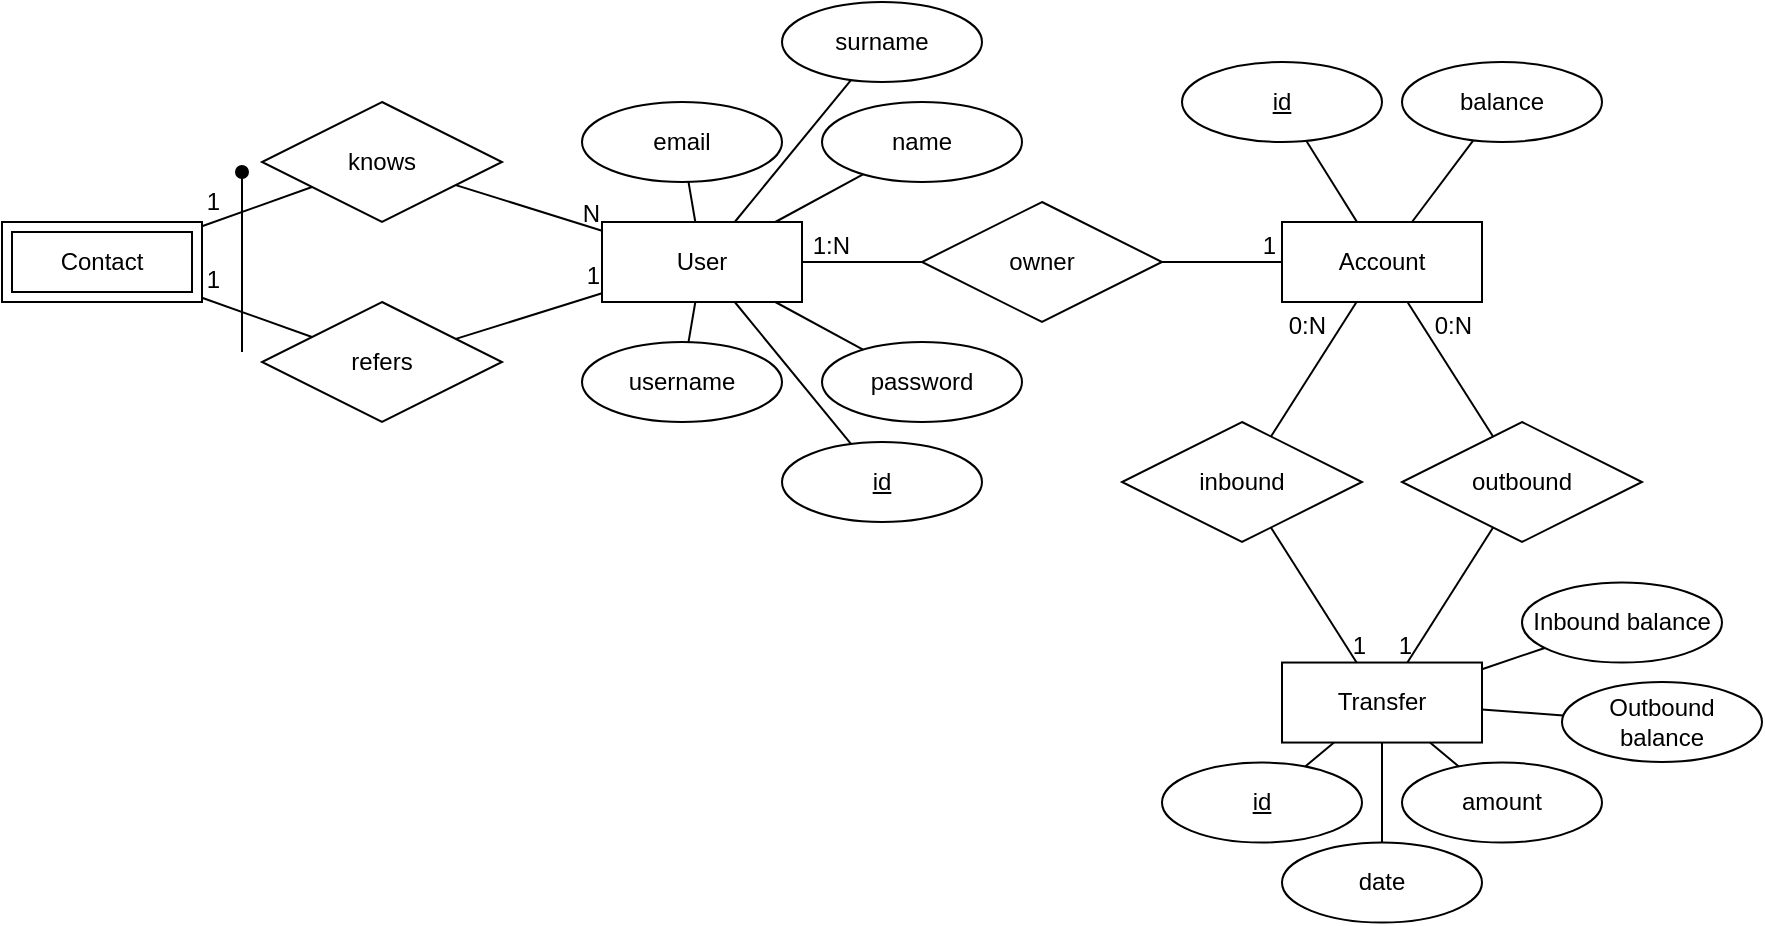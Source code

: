 <mxfile version="18.0.1" type="device" pages="2"><diagram id="ojXsDmPx6pRnnv_A8mdV" name="ER"><mxGraphModel dx="1301" dy="641" grid="1" gridSize="10" guides="1" tooltips="1" connect="1" arrows="1" fold="1" page="1" pageScale="1" pageWidth="1169" pageHeight="827" math="0" shadow="0"><root><mxCell id="0"/><mxCell id="1" parent="0"/><mxCell id="LIGKanBawL3UFF7n5nqW-1" value="User" style="whiteSpace=wrap;html=1;align=center;" parent="1" vertex="1"><mxGeometry x="380" y="150" width="100" height="40" as="geometry"/></mxCell><mxCell id="LIGKanBawL3UFF7n5nqW-2" value="name" style="ellipse;whiteSpace=wrap;html=1;align=center;" parent="1" vertex="1"><mxGeometry x="490" y="90" width="100" height="40" as="geometry"/></mxCell><mxCell id="LIGKanBawL3UFF7n5nqW-3" value="surname" style="ellipse;whiteSpace=wrap;html=1;align=center;" parent="1" vertex="1"><mxGeometry x="470" y="40" width="100" height="40" as="geometry"/></mxCell><mxCell id="LIGKanBawL3UFF7n5nqW-5" value="email" style="ellipse;whiteSpace=wrap;html=1;align=center;" parent="1" vertex="1"><mxGeometry x="370" y="90" width="100" height="40" as="geometry"/></mxCell><mxCell id="LIGKanBawL3UFF7n5nqW-6" value="username" style="ellipse;whiteSpace=wrap;html=1;align=center;fontStyle=0;" parent="1" vertex="1"><mxGeometry x="370" y="210" width="100" height="40" as="geometry"/></mxCell><mxCell id="LIGKanBawL3UFF7n5nqW-7" value="password" style="ellipse;whiteSpace=wrap;html=1;align=center;" parent="1" vertex="1"><mxGeometry x="490" y="210" width="100" height="40" as="geometry"/></mxCell><mxCell id="LIGKanBawL3UFF7n5nqW-8" value="" style="endArrow=none;html=1;rounded=0;" parent="1" source="LIGKanBawL3UFF7n5nqW-2" target="LIGKanBawL3UFF7n5nqW-1" edge="1"><mxGeometry relative="1" as="geometry"><mxPoint x="330" y="350" as="sourcePoint"/><mxPoint x="490" y="350" as="targetPoint"/></mxGeometry></mxCell><mxCell id="LIGKanBawL3UFF7n5nqW-9" value="" style="endArrow=none;html=1;rounded=0;" parent="1" source="LIGKanBawL3UFF7n5nqW-3" target="LIGKanBawL3UFF7n5nqW-1" edge="1"><mxGeometry relative="1" as="geometry"><mxPoint x="333.068" y="97.744" as="sourcePoint"/><mxPoint x="414" y="160" as="targetPoint"/></mxGeometry></mxCell><mxCell id="LIGKanBawL3UFF7n5nqW-10" value="" style="endArrow=none;html=1;rounded=0;" parent="1" source="LIGKanBawL3UFF7n5nqW-6" target="LIGKanBawL3UFF7n5nqW-1" edge="1"><mxGeometry relative="1" as="geometry"><mxPoint x="328.569" y="142.728" as="sourcePoint"/><mxPoint x="390" y="163.333" as="targetPoint"/></mxGeometry></mxCell><mxCell id="LIGKanBawL3UFF7n5nqW-11" value="" style="endArrow=none;html=1;rounded=0;" parent="1" source="LIGKanBawL3UFF7n5nqW-5" target="LIGKanBawL3UFF7n5nqW-1" edge="1"><mxGeometry relative="1" as="geometry"><mxPoint x="360" y="180" as="sourcePoint"/><mxPoint x="390" y="180" as="targetPoint"/></mxGeometry></mxCell><mxCell id="LIGKanBawL3UFF7n5nqW-12" value="" style="endArrow=none;html=1;rounded=0;" parent="1" source="LIGKanBawL3UFF7n5nqW-7" target="LIGKanBawL3UFF7n5nqW-1" edge="1"><mxGeometry relative="1" as="geometry"><mxPoint x="328.569" y="217.272" as="sourcePoint"/><mxPoint x="390" y="196.667" as="targetPoint"/></mxGeometry></mxCell><mxCell id="LIGKanBawL3UFF7n5nqW-13" value="Account" style="whiteSpace=wrap;html=1;align=center;" parent="1" vertex="1"><mxGeometry x="720" y="150" width="100" height="40" as="geometry"/></mxCell><mxCell id="LIGKanBawL3UFF7n5nqW-16" value="owner" style="shape=rhombus;perimeter=rhombusPerimeter;whiteSpace=wrap;html=1;align=center;" parent="1" vertex="1"><mxGeometry x="540" y="140" width="120" height="60" as="geometry"/></mxCell><mxCell id="LIGKanBawL3UFF7n5nqW-21" value="" style="endArrow=none;html=1;rounded=0;" parent="1" source="LIGKanBawL3UFF7n5nqW-16" target="LIGKanBawL3UFF7n5nqW-1" edge="1"><mxGeometry relative="1" as="geometry"><mxPoint x="420" y="130" as="sourcePoint"/><mxPoint x="580" y="130" as="targetPoint"/></mxGeometry></mxCell><mxCell id="LIGKanBawL3UFF7n5nqW-22" value="1:N" style="resizable=0;html=1;align=right;verticalAlign=bottom;" parent="LIGKanBawL3UFF7n5nqW-21" connectable="0" vertex="1"><mxGeometry x="1" relative="1" as="geometry"><mxPoint x="24" as="offset"/></mxGeometry></mxCell><mxCell id="LIGKanBawL3UFF7n5nqW-23" value="" style="endArrow=none;html=1;rounded=0;exitX=1;exitY=0.5;exitDx=0;exitDy=0;" parent="1" source="LIGKanBawL3UFF7n5nqW-16" target="LIGKanBawL3UFF7n5nqW-13" edge="1"><mxGeometry relative="1" as="geometry"><mxPoint x="500" y="140" as="sourcePoint"/><mxPoint x="660" y="140" as="targetPoint"/></mxGeometry></mxCell><mxCell id="LIGKanBawL3UFF7n5nqW-24" value="1" style="resizable=0;html=1;align=right;verticalAlign=bottom;" parent="LIGKanBawL3UFF7n5nqW-23" connectable="0" vertex="1"><mxGeometry x="1" relative="1" as="geometry"><mxPoint x="-3" as="offset"/></mxGeometry></mxCell><mxCell id="LIGKanBawL3UFF7n5nqW-25" value="Transfer" style="whiteSpace=wrap;html=1;align=center;" parent="1" vertex="1"><mxGeometry x="720" y="370.27" width="100" height="40" as="geometry"/></mxCell><mxCell id="LIGKanBawL3UFF7n5nqW-26" value="id" style="ellipse;whiteSpace=wrap;html=1;align=center;fontStyle=4;" parent="1" vertex="1"><mxGeometry x="670" y="70" width="100" height="40" as="geometry"/></mxCell><mxCell id="LIGKanBawL3UFF7n5nqW-27" value="balance" style="ellipse;whiteSpace=wrap;html=1;align=center;" parent="1" vertex="1"><mxGeometry x="780" y="70" width="100" height="40" as="geometry"/></mxCell><mxCell id="LIGKanBawL3UFF7n5nqW-37" value="inbound" style="shape=rhombus;perimeter=rhombusPerimeter;whiteSpace=wrap;html=1;align=center;" parent="1" vertex="1"><mxGeometry x="640" y="250" width="120" height="60" as="geometry"/></mxCell><mxCell id="LIGKanBawL3UFF7n5nqW-38" value="outbound" style="shape=rhombus;perimeter=rhombusPerimeter;whiteSpace=wrap;html=1;align=center;" parent="1" vertex="1"><mxGeometry x="780" y="250" width="120" height="60" as="geometry"/></mxCell><mxCell id="LIGKanBawL3UFF7n5nqW-39" value="" style="endArrow=none;html=1;rounded=0;" parent="1" source="LIGKanBawL3UFF7n5nqW-37" target="LIGKanBawL3UFF7n5nqW-13" edge="1"><mxGeometry relative="1" as="geometry"><mxPoint x="810" y="219.5" as="sourcePoint"/><mxPoint x="970" y="219.5" as="targetPoint"/></mxGeometry></mxCell><mxCell id="LIGKanBawL3UFF7n5nqW-40" value="0:N" style="resizable=0;html=1;align=right;verticalAlign=bottom;" parent="LIGKanBawL3UFF7n5nqW-39" connectable="0" vertex="1"><mxGeometry x="1" relative="1" as="geometry"><mxPoint x="-15" y="20" as="offset"/></mxGeometry></mxCell><mxCell id="LIGKanBawL3UFF7n5nqW-41" value="" style="endArrow=none;html=1;rounded=0;" parent="1" source="LIGKanBawL3UFF7n5nqW-37" target="LIGKanBawL3UFF7n5nqW-25" edge="1"><mxGeometry relative="1" as="geometry"><mxPoint x="660" y="270" as="sourcePoint"/><mxPoint x="820" y="270" as="targetPoint"/></mxGeometry></mxCell><mxCell id="LIGKanBawL3UFF7n5nqW-42" value="1" style="resizable=0;html=1;align=right;verticalAlign=bottom;" parent="LIGKanBawL3UFF7n5nqW-41" connectable="0" vertex="1"><mxGeometry x="1" relative="1" as="geometry"><mxPoint x="5" as="offset"/></mxGeometry></mxCell><mxCell id="LIGKanBawL3UFF7n5nqW-43" value="" style="endArrow=none;html=1;rounded=0;" parent="1" source="LIGKanBawL3UFF7n5nqW-38" target="LIGKanBawL3UFF7n5nqW-25" edge="1"><mxGeometry relative="1" as="geometry"><mxPoint x="706.718" y="325.141" as="sourcePoint"/><mxPoint x="764.549" y="400" as="targetPoint"/></mxGeometry></mxCell><mxCell id="LIGKanBawL3UFF7n5nqW-44" value="1" style="resizable=0;html=1;align=right;verticalAlign=bottom;" parent="LIGKanBawL3UFF7n5nqW-43" connectable="0" vertex="1"><mxGeometry x="1" relative="1" as="geometry"><mxPoint x="3" as="offset"/></mxGeometry></mxCell><mxCell id="LIGKanBawL3UFF7n5nqW-45" value="" style="endArrow=none;html=1;rounded=0;" parent="1" source="LIGKanBawL3UFF7n5nqW-38" target="LIGKanBawL3UFF7n5nqW-13" edge="1"><mxGeometry relative="1" as="geometry"><mxPoint x="706.024" y="281.512" as="sourcePoint"/><mxPoint x="765.425" y="200" as="targetPoint"/></mxGeometry></mxCell><mxCell id="LIGKanBawL3UFF7n5nqW-46" value="0:N" style="resizable=0;html=1;align=right;verticalAlign=bottom;" parent="LIGKanBawL3UFF7n5nqW-45" connectable="0" vertex="1"><mxGeometry x="1" relative="1" as="geometry"><mxPoint x="33" y="20" as="offset"/></mxGeometry></mxCell><mxCell id="LIGKanBawL3UFF7n5nqW-47" value="" style="endArrow=none;html=1;rounded=0;" parent="1" source="LIGKanBawL3UFF7n5nqW-26" target="LIGKanBawL3UFF7n5nqW-13" edge="1"><mxGeometry relative="1" as="geometry"><mxPoint x="670" y="250" as="sourcePoint"/><mxPoint x="830" y="250" as="targetPoint"/></mxGeometry></mxCell><mxCell id="LIGKanBawL3UFF7n5nqW-48" value="" style="endArrow=none;html=1;rounded=0;" parent="1" source="LIGKanBawL3UFF7n5nqW-27" target="LIGKanBawL3UFF7n5nqW-13" edge="1"><mxGeometry relative="1" as="geometry"><mxPoint x="742.127" y="119.403" as="sourcePoint"/><mxPoint x="767.5" y="160" as="targetPoint"/></mxGeometry></mxCell><mxCell id="LIGKanBawL3UFF7n5nqW-49" value="id" style="ellipse;whiteSpace=wrap;html=1;align=center;fontStyle=4;" parent="1" vertex="1"><mxGeometry x="660" y="420.27" width="100" height="40" as="geometry"/></mxCell><mxCell id="LIGKanBawL3UFF7n5nqW-51" value="date" style="ellipse;whiteSpace=wrap;html=1;align=center;" parent="1" vertex="1"><mxGeometry x="720" y="460.27" width="100" height="40" as="geometry"/></mxCell><mxCell id="LIGKanBawL3UFF7n5nqW-52" value="amount" style="ellipse;whiteSpace=wrap;html=1;align=center;" parent="1" vertex="1"><mxGeometry x="780" y="420.27" width="100" height="40" as="geometry"/></mxCell><mxCell id="LIGKanBawL3UFF7n5nqW-53" value="" style="endArrow=none;html=1;rounded=0;" parent="1" source="LIGKanBawL3UFF7n5nqW-25" target="LIGKanBawL3UFF7n5nqW-49" edge="1"><mxGeometry relative="1" as="geometry"><mxPoint x="609.998" y="360.274" as="sourcePoint"/><mxPoint x="635.48" y="400.86" as="targetPoint"/></mxGeometry></mxCell><mxCell id="LIGKanBawL3UFF7n5nqW-54" value="" style="endArrow=none;html=1;rounded=0;" parent="1" source="LIGKanBawL3UFF7n5nqW-25" target="LIGKanBawL3UFF7n5nqW-51" edge="1"><mxGeometry relative="1" as="geometry"><mxPoint x="756.625" y="420.27" as="sourcePoint"/><mxPoint x="731.073" y="442.133" as="targetPoint"/></mxGeometry></mxCell><mxCell id="LIGKanBawL3UFF7n5nqW-55" value="" style="endArrow=none;html=1;rounded=0;" parent="1" source="LIGKanBawL3UFF7n5nqW-25" target="LIGKanBawL3UFF7n5nqW-52" edge="1"><mxGeometry relative="1" as="geometry"><mxPoint x="781.021" y="420.27" as="sourcePoint"/><mxPoint x="784.086" y="480.273" as="targetPoint"/></mxGeometry></mxCell><mxCell id="LIGKanBawL3UFF7n5nqW-56" value="id" style="ellipse;whiteSpace=wrap;html=1;align=center;fontStyle=4;" parent="1" vertex="1"><mxGeometry x="470" y="260" width="100" height="40" as="geometry"/></mxCell><mxCell id="LIGKanBawL3UFF7n5nqW-57" value="" style="endArrow=none;html=1;rounded=0;" parent="1" source="LIGKanBawL3UFF7n5nqW-56" target="LIGKanBawL3UFF7n5nqW-1" edge="1"><mxGeometry relative="1" as="geometry"><mxPoint x="330" y="180" as="sourcePoint"/><mxPoint x="390" y="180" as="targetPoint"/></mxGeometry></mxCell><mxCell id="dxwiUvlEX9JX2-FpXca3-1" value="Contact" style="shape=ext;margin=3;double=1;whiteSpace=wrap;html=1;align=center;" parent="1" vertex="1"><mxGeometry x="80" y="150" width="100" height="40" as="geometry"/></mxCell><mxCell id="dxwiUvlEX9JX2-FpXca3-2" value="knows" style="shape=rhombus;perimeter=rhombusPerimeter;whiteSpace=wrap;html=1;align=center;" parent="1" vertex="1"><mxGeometry x="210" y="90" width="120" height="60" as="geometry"/></mxCell><mxCell id="dxwiUvlEX9JX2-FpXca3-3" value="refers" style="shape=rhombus;perimeter=rhombusPerimeter;whiteSpace=wrap;html=1;align=center;" parent="1" vertex="1"><mxGeometry x="210" y="190" width="120" height="60" as="geometry"/></mxCell><mxCell id="dxwiUvlEX9JX2-FpXca3-4" value="" style="endArrow=none;html=1;rounded=0;" parent="1" source="dxwiUvlEX9JX2-FpXca3-2" target="LIGKanBawL3UFF7n5nqW-1" edge="1"><mxGeometry relative="1" as="geometry"><mxPoint y="230" as="sourcePoint"/><mxPoint x="160" y="230" as="targetPoint"/></mxGeometry></mxCell><mxCell id="dxwiUvlEX9JX2-FpXca3-5" value="N" style="resizable=0;html=1;align=right;verticalAlign=bottom;" parent="dxwiUvlEX9JX2-FpXca3-4" connectable="0" vertex="1"><mxGeometry x="1" relative="1" as="geometry"/></mxCell><mxCell id="dxwiUvlEX9JX2-FpXca3-6" value="" style="endArrow=none;html=1;rounded=0;" parent="1" source="dxwiUvlEX9JX2-FpXca3-2" target="dxwiUvlEX9JX2-FpXca3-1" edge="1"><mxGeometry relative="1" as="geometry"><mxPoint x="10" y="230" as="sourcePoint"/><mxPoint x="170" y="230" as="targetPoint"/></mxGeometry></mxCell><mxCell id="dxwiUvlEX9JX2-FpXca3-7" value="1" style="resizable=0;html=1;align=right;verticalAlign=bottom;" parent="dxwiUvlEX9JX2-FpXca3-6" connectable="0" vertex="1"><mxGeometry x="1" relative="1" as="geometry"><mxPoint x="10" y="-4" as="offset"/></mxGeometry></mxCell><mxCell id="dxwiUvlEX9JX2-FpXca3-8" value="" style="endArrow=none;html=1;rounded=0;" parent="1" source="dxwiUvlEX9JX2-FpXca3-3" target="dxwiUvlEX9JX2-FpXca3-1" edge="1"><mxGeometry relative="1" as="geometry"><mxPoint x="150" y="170" as="sourcePoint"/><mxPoint x="310" y="170" as="targetPoint"/></mxGeometry></mxCell><mxCell id="dxwiUvlEX9JX2-FpXca3-9" value="1" style="resizable=0;html=1;align=right;verticalAlign=bottom;" parent="dxwiUvlEX9JX2-FpXca3-8" connectable="0" vertex="1"><mxGeometry x="1" relative="1" as="geometry"><mxPoint x="10" as="offset"/></mxGeometry></mxCell><mxCell id="dxwiUvlEX9JX2-FpXca3-10" value="" style="endArrow=none;html=1;rounded=0;" parent="1" source="dxwiUvlEX9JX2-FpXca3-3" target="LIGKanBawL3UFF7n5nqW-1" edge="1"><mxGeometry relative="1" as="geometry"><mxPoint x="243.077" y="218.462" as="sourcePoint"/><mxPoint x="170" y="195.625" as="targetPoint"/></mxGeometry></mxCell><mxCell id="dxwiUvlEX9JX2-FpXca3-11" value="1" style="resizable=0;html=1;align=right;verticalAlign=bottom;" parent="dxwiUvlEX9JX2-FpXca3-10" connectable="0" vertex="1"><mxGeometry x="1" relative="1" as="geometry"/></mxCell><mxCell id="dxwiUvlEX9JX2-FpXca3-12" value="" style="endArrow=oval;html=1;rounded=0;endFill=1;" parent="1" edge="1"><mxGeometry width="50" height="50" relative="1" as="geometry"><mxPoint x="200" y="215" as="sourcePoint"/><mxPoint x="200" y="125" as="targetPoint"/></mxGeometry></mxCell><mxCell id="MynyZP7s7IqsBtl397oI-1" value="Outbound balance" style="ellipse;whiteSpace=wrap;html=1;align=center;" parent="1" vertex="1"><mxGeometry x="860" y="380" width="100" height="40" as="geometry"/></mxCell><mxCell id="MynyZP7s7IqsBtl397oI-2" value="Inbound balance" style="ellipse;whiteSpace=wrap;html=1;align=center;" parent="1" vertex="1"><mxGeometry x="840" y="330.27" width="100" height="40" as="geometry"/></mxCell><mxCell id="MynyZP7s7IqsBtl397oI-4" value="" style="endArrow=none;html=1;rounded=0;" parent="1" source="MynyZP7s7IqsBtl397oI-1" target="LIGKanBawL3UFF7n5nqW-25" edge="1"><mxGeometry relative="1" as="geometry"><mxPoint x="770" y="260" as="sourcePoint"/><mxPoint x="930" y="260" as="targetPoint"/></mxGeometry></mxCell><mxCell id="MynyZP7s7IqsBtl397oI-5" value="" style="endArrow=none;html=1;rounded=0;" parent="1" source="MynyZP7s7IqsBtl397oI-2" target="LIGKanBawL3UFF7n5nqW-25" edge="1"><mxGeometry relative="1" as="geometry"><mxPoint x="662.319" y="341.508" as="sourcePoint"/><mxPoint x="691.026" y="310.513" as="targetPoint"/></mxGeometry></mxCell></root></mxGraphModel></diagram><diagram id="ZNEXicmeBoQOML1nzt-a" name="Logic"><mxGraphModel dx="1715" dy="845" grid="1" gridSize="10" guides="1" tooltips="1" connect="1" arrows="1" fold="1" page="1" pageScale="1" pageWidth="1169" pageHeight="827" math="0" shadow="0"><root><mxCell id="0"/><mxCell id="1" parent="0"/><mxCell id="I1vYDkl_u0rEuoAoFzGS-1" value="Users" style="shape=table;startSize=30;container=1;collapsible=1;childLayout=tableLayout;fixedRows=1;rowLines=0;fontStyle=1;align=center;resizeLast=1;" parent="1" vertex="1"><mxGeometry x="320" y="150" width="180" height="220" as="geometry"/></mxCell><mxCell id="I1vYDkl_u0rEuoAoFzGS-2" value="" style="shape=tableRow;horizontal=0;startSize=0;swimlaneHead=0;swimlaneBody=0;fillColor=none;collapsible=0;dropTarget=0;points=[[0,0.5],[1,0.5]];portConstraint=eastwest;top=0;left=0;right=0;bottom=1;" parent="I1vYDkl_u0rEuoAoFzGS-1" vertex="1"><mxGeometry y="30" width="180" height="30" as="geometry"/></mxCell><mxCell id="I1vYDkl_u0rEuoAoFzGS-3" value="PK" style="shape=partialRectangle;connectable=0;fillColor=none;top=0;left=0;bottom=0;right=0;fontStyle=1;overflow=hidden;" parent="I1vYDkl_u0rEuoAoFzGS-2" vertex="1"><mxGeometry width="30" height="30" as="geometry"><mxRectangle width="30" height="30" as="alternateBounds"/></mxGeometry></mxCell><mxCell id="I1vYDkl_u0rEuoAoFzGS-4" value="id" style="shape=partialRectangle;connectable=0;fillColor=none;top=0;left=0;bottom=0;right=0;align=left;spacingLeft=6;fontStyle=5;overflow=hidden;" parent="I1vYDkl_u0rEuoAoFzGS-2" vertex="1"><mxGeometry x="30" width="150" height="30" as="geometry"><mxRectangle width="150" height="30" as="alternateBounds"/></mxGeometry></mxCell><mxCell id="I1vYDkl_u0rEuoAoFzGS-5" value="" style="shape=tableRow;horizontal=0;startSize=0;swimlaneHead=0;swimlaneBody=0;fillColor=none;collapsible=0;dropTarget=0;points=[[0,0.5],[1,0.5]];portConstraint=eastwest;top=0;left=0;right=0;bottom=0;" parent="I1vYDkl_u0rEuoAoFzGS-1" vertex="1"><mxGeometry y="60" width="180" height="30" as="geometry"/></mxCell><mxCell id="I1vYDkl_u0rEuoAoFzGS-6" value="UN" style="shape=partialRectangle;connectable=0;fillColor=none;top=0;left=0;bottom=0;right=0;editable=1;overflow=hidden;" parent="I1vYDkl_u0rEuoAoFzGS-5" vertex="1"><mxGeometry width="30" height="30" as="geometry"><mxRectangle width="30" height="30" as="alternateBounds"/></mxGeometry></mxCell><mxCell id="I1vYDkl_u0rEuoAoFzGS-7" value="username" style="shape=partialRectangle;connectable=0;fillColor=none;top=0;left=0;bottom=0;right=0;align=left;spacingLeft=6;overflow=hidden;" parent="I1vYDkl_u0rEuoAoFzGS-5" vertex="1"><mxGeometry x="30" width="150" height="30" as="geometry"><mxRectangle width="150" height="30" as="alternateBounds"/></mxGeometry></mxCell><mxCell id="I1vYDkl_u0rEuoAoFzGS-8" value="" style="shape=tableRow;horizontal=0;startSize=0;swimlaneHead=0;swimlaneBody=0;fillColor=none;collapsible=0;dropTarget=0;points=[[0,0.5],[1,0.5]];portConstraint=eastwest;top=0;left=0;right=0;bottom=0;" parent="I1vYDkl_u0rEuoAoFzGS-1" vertex="1"><mxGeometry y="90" width="180" height="30" as="geometry"/></mxCell><mxCell id="I1vYDkl_u0rEuoAoFzGS-9" value="N" style="shape=partialRectangle;connectable=0;fillColor=none;top=0;left=0;bottom=0;right=0;editable=1;overflow=hidden;" parent="I1vYDkl_u0rEuoAoFzGS-8" vertex="1"><mxGeometry width="30" height="30" as="geometry"><mxRectangle width="30" height="30" as="alternateBounds"/></mxGeometry></mxCell><mxCell id="I1vYDkl_u0rEuoAoFzGS-10" value="password" style="shape=partialRectangle;connectable=0;fillColor=none;top=0;left=0;bottom=0;right=0;align=left;spacingLeft=6;overflow=hidden;" parent="I1vYDkl_u0rEuoAoFzGS-8" vertex="1"><mxGeometry x="30" width="150" height="30" as="geometry"><mxRectangle width="150" height="30" as="alternateBounds"/></mxGeometry></mxCell><mxCell id="I1vYDkl_u0rEuoAoFzGS-11" value="" style="shape=tableRow;horizontal=0;startSize=0;swimlaneHead=0;swimlaneBody=0;fillColor=none;collapsible=0;dropTarget=0;points=[[0,0.5],[1,0.5]];portConstraint=eastwest;top=0;left=0;right=0;bottom=0;" parent="I1vYDkl_u0rEuoAoFzGS-1" vertex="1"><mxGeometry y="120" width="180" height="30" as="geometry"/></mxCell><mxCell id="I1vYDkl_u0rEuoAoFzGS-12" value="N" style="shape=partialRectangle;connectable=0;fillColor=none;top=0;left=0;bottom=0;right=0;editable=1;overflow=hidden;" parent="I1vYDkl_u0rEuoAoFzGS-11" vertex="1"><mxGeometry width="30" height="30" as="geometry"><mxRectangle width="30" height="30" as="alternateBounds"/></mxGeometry></mxCell><mxCell id="I1vYDkl_u0rEuoAoFzGS-13" value="email" style="shape=partialRectangle;connectable=0;fillColor=none;top=0;left=0;bottom=0;right=0;align=left;spacingLeft=6;overflow=hidden;" parent="I1vYDkl_u0rEuoAoFzGS-11" vertex="1"><mxGeometry x="30" width="150" height="30" as="geometry"><mxRectangle width="150" height="30" as="alternateBounds"/></mxGeometry></mxCell><mxCell id="K8dWamXtvZWwgYKoK2ob-1" value="" style="shape=tableRow;horizontal=0;startSize=0;swimlaneHead=0;swimlaneBody=0;fillColor=none;collapsible=0;dropTarget=0;points=[[0,0.5],[1,0.5]];portConstraint=eastwest;top=0;left=0;right=0;bottom=0;" parent="I1vYDkl_u0rEuoAoFzGS-1" vertex="1"><mxGeometry y="150" width="180" height="30" as="geometry"/></mxCell><mxCell id="K8dWamXtvZWwgYKoK2ob-2" value="N" style="shape=partialRectangle;connectable=0;fillColor=none;top=0;left=0;bottom=0;right=0;editable=1;overflow=hidden;" parent="K8dWamXtvZWwgYKoK2ob-1" vertex="1"><mxGeometry width="30" height="30" as="geometry"><mxRectangle width="30" height="30" as="alternateBounds"/></mxGeometry></mxCell><mxCell id="K8dWamXtvZWwgYKoK2ob-3" value="name" style="shape=partialRectangle;connectable=0;fillColor=none;top=0;left=0;bottom=0;right=0;align=left;spacingLeft=6;overflow=hidden;" parent="K8dWamXtvZWwgYKoK2ob-1" vertex="1"><mxGeometry x="30" width="150" height="30" as="geometry"><mxRectangle width="150" height="30" as="alternateBounds"/></mxGeometry></mxCell><mxCell id="K8dWamXtvZWwgYKoK2ob-4" value="" style="shape=tableRow;horizontal=0;startSize=0;swimlaneHead=0;swimlaneBody=0;fillColor=none;collapsible=0;dropTarget=0;points=[[0,0.5],[1,0.5]];portConstraint=eastwest;top=0;left=0;right=0;bottom=0;" parent="I1vYDkl_u0rEuoAoFzGS-1" vertex="1"><mxGeometry y="180" width="180" height="30" as="geometry"/></mxCell><mxCell id="K8dWamXtvZWwgYKoK2ob-5" value="N" style="shape=partialRectangle;connectable=0;fillColor=none;top=0;left=0;bottom=0;right=0;editable=1;overflow=hidden;" parent="K8dWamXtvZWwgYKoK2ob-4" vertex="1"><mxGeometry width="30" height="30" as="geometry"><mxRectangle width="30" height="30" as="alternateBounds"/></mxGeometry></mxCell><mxCell id="K8dWamXtvZWwgYKoK2ob-6" value="surname" style="shape=partialRectangle;connectable=0;fillColor=none;top=0;left=0;bottom=0;right=0;align=left;spacingLeft=6;overflow=hidden;" parent="K8dWamXtvZWwgYKoK2ob-4" vertex="1"><mxGeometry x="30" width="150" height="30" as="geometry"><mxRectangle width="150" height="30" as="alternateBounds"/></mxGeometry></mxCell><mxCell id="cWxrGhY676QERLENBNj2-1" value="Contacts" style="shape=table;startSize=30;container=1;collapsible=1;childLayout=tableLayout;fixedRows=1;rowLines=0;fontStyle=1;align=center;resizeLast=1;" parent="1" vertex="1"><mxGeometry x="60" y="135" width="180" height="100" as="geometry"/></mxCell><mxCell id="K8dWamXtvZWwgYKoK2ob-7" value="" style="shape=tableRow;horizontal=0;startSize=0;swimlaneHead=0;swimlaneBody=0;fillColor=none;collapsible=0;dropTarget=0;points=[[0,0.5],[1,0.5]];portConstraint=eastwest;top=0;left=0;right=0;bottom=1;" parent="cWxrGhY676QERLENBNj2-1" vertex="1"><mxGeometry y="30" width="180" height="30" as="geometry"/></mxCell><mxCell id="K8dWamXtvZWwgYKoK2ob-8" value="FK" style="shape=partialRectangle;connectable=0;fillColor=none;top=0;left=0;bottom=0;right=0;fontStyle=1;overflow=hidden;" parent="K8dWamXtvZWwgYKoK2ob-7" vertex="1"><mxGeometry width="30" height="30" as="geometry"><mxRectangle width="30" height="30" as="alternateBounds"/></mxGeometry></mxCell><mxCell id="K8dWamXtvZWwgYKoK2ob-9" value="ownerId" style="shape=partialRectangle;connectable=0;fillColor=none;top=0;left=0;bottom=0;right=0;align=left;spacingLeft=6;fontStyle=5;overflow=hidden;" parent="K8dWamXtvZWwgYKoK2ob-7" vertex="1"><mxGeometry x="30" width="150" height="30" as="geometry"><mxRectangle width="150" height="30" as="alternateBounds"/></mxGeometry></mxCell><mxCell id="62rmKRASHqDtIX24HO5H-1" value="" style="shape=tableRow;horizontal=0;startSize=0;swimlaneHead=0;swimlaneBody=0;fillColor=none;collapsible=0;dropTarget=0;points=[[0,0.5],[1,0.5]];portConstraint=eastwest;top=0;left=0;right=0;bottom=1;" parent="cWxrGhY676QERLENBNj2-1" vertex="1"><mxGeometry y="60" width="180" height="30" as="geometry"/></mxCell><mxCell id="62rmKRASHqDtIX24HO5H-2" value="FK" style="shape=partialRectangle;connectable=0;fillColor=none;top=0;left=0;bottom=0;right=0;fontStyle=1;overflow=hidden;" parent="62rmKRASHqDtIX24HO5H-1" vertex="1"><mxGeometry width="30" height="30" as="geometry"><mxRectangle width="30" height="30" as="alternateBounds"/></mxGeometry></mxCell><mxCell id="62rmKRASHqDtIX24HO5H-3" value="contactId" style="shape=partialRectangle;connectable=0;fillColor=none;top=0;left=0;bottom=0;right=0;align=left;spacingLeft=6;fontStyle=5;overflow=hidden;" parent="62rmKRASHqDtIX24HO5H-1" vertex="1"><mxGeometry x="30" width="150" height="30" as="geometry"><mxRectangle width="150" height="30" as="alternateBounds"/></mxGeometry></mxCell><mxCell id="A_pB7TxcuoebOkjdUhbA-7" style="edgeStyle=orthogonalEdgeStyle;rounded=0;orthogonalLoop=1;jettySize=auto;html=1;exitX=1;exitY=0.5;exitDx=0;exitDy=0;entryX=0;entryY=0.5;entryDx=0;entryDy=0;" parent="1" source="K8dWamXtvZWwgYKoK2ob-7" target="I1vYDkl_u0rEuoAoFzGS-2" edge="1"><mxGeometry relative="1" as="geometry"/></mxCell><mxCell id="62rmKRASHqDtIX24HO5H-4" style="edgeStyle=orthogonalEdgeStyle;rounded=0;orthogonalLoop=1;jettySize=auto;html=1;exitX=1;exitY=0.5;exitDx=0;exitDy=0;entryX=0;entryY=0.5;entryDx=0;entryDy=0;" parent="1" source="62rmKRASHqDtIX24HO5H-1" target="I1vYDkl_u0rEuoAoFzGS-2" edge="1"><mxGeometry relative="1" as="geometry"/></mxCell><mxCell id="X9jdWUOy08S-C5HwypeL-1" value="Accounts" style="shape=table;startSize=30;container=1;collapsible=1;childLayout=tableLayout;fixedRows=1;rowLines=0;fontStyle=1;align=center;resizeLast=1;" parent="1" vertex="1"><mxGeometry x="620" y="120" width="180" height="130" as="geometry"/></mxCell><mxCell id="dV6xFQZzupeS-x6ZwZgc-1" value="" style="shape=tableRow;horizontal=0;startSize=0;swimlaneHead=0;swimlaneBody=0;fillColor=none;collapsible=0;dropTarget=0;points=[[0,0.5],[1,0.5]];portConstraint=eastwest;top=0;left=0;right=0;bottom=1;" parent="X9jdWUOy08S-C5HwypeL-1" vertex="1"><mxGeometry y="30" width="180" height="30" as="geometry"/></mxCell><mxCell id="dV6xFQZzupeS-x6ZwZgc-2" value="PK" style="shape=partialRectangle;connectable=0;fillColor=none;top=0;left=0;bottom=0;right=0;fontStyle=1;overflow=hidden;" parent="dV6xFQZzupeS-x6ZwZgc-1" vertex="1"><mxGeometry width="30" height="30" as="geometry"><mxRectangle width="30" height="30" as="alternateBounds"/></mxGeometry></mxCell><mxCell id="dV6xFQZzupeS-x6ZwZgc-3" value="id" style="shape=partialRectangle;connectable=0;fillColor=none;top=0;left=0;bottom=0;right=0;align=left;spacingLeft=6;fontStyle=5;overflow=hidden;" parent="dV6xFQZzupeS-x6ZwZgc-1" vertex="1"><mxGeometry x="30" width="150" height="30" as="geometry"><mxRectangle width="150" height="30" as="alternateBounds"/></mxGeometry></mxCell><mxCell id="X9jdWUOy08S-C5HwypeL-5" value="" style="shape=tableRow;horizontal=0;startSize=0;swimlaneHead=0;swimlaneBody=0;fillColor=none;collapsible=0;dropTarget=0;points=[[0,0.5],[1,0.5]];portConstraint=eastwest;top=0;left=0;right=0;bottom=0;" parent="X9jdWUOy08S-C5HwypeL-1" vertex="1"><mxGeometry y="60" width="180" height="30" as="geometry"/></mxCell><mxCell id="X9jdWUOy08S-C5HwypeL-6" value="R" style="shape=partialRectangle;connectable=0;fillColor=none;top=0;left=0;bottom=0;right=0;editable=1;overflow=hidden;" parent="X9jdWUOy08S-C5HwypeL-5" vertex="1"><mxGeometry width="30" height="30" as="geometry"><mxRectangle width="30" height="30" as="alternateBounds"/></mxGeometry></mxCell><mxCell id="X9jdWUOy08S-C5HwypeL-7" value="ownerId" style="shape=partialRectangle;connectable=0;fillColor=none;top=0;left=0;bottom=0;right=0;align=left;spacingLeft=6;overflow=hidden;" parent="X9jdWUOy08S-C5HwypeL-5" vertex="1"><mxGeometry x="30" width="150" height="30" as="geometry"><mxRectangle width="150" height="30" as="alternateBounds"/></mxGeometry></mxCell><mxCell id="dZRaVcQw4QKcbuMuiVVo-1" value="" style="shape=tableRow;horizontal=0;startSize=0;swimlaneHead=0;swimlaneBody=0;fillColor=none;collapsible=0;dropTarget=0;points=[[0,0.5],[1,0.5]];portConstraint=eastwest;top=0;left=0;right=0;bottom=0;" parent="X9jdWUOy08S-C5HwypeL-1" vertex="1"><mxGeometry y="90" width="180" height="30" as="geometry"/></mxCell><mxCell id="dZRaVcQw4QKcbuMuiVVo-2" value="N" style="shape=partialRectangle;connectable=0;fillColor=none;top=0;left=0;bottom=0;right=0;editable=1;overflow=hidden;" parent="dZRaVcQw4QKcbuMuiVVo-1" vertex="1"><mxGeometry width="30" height="30" as="geometry"><mxRectangle width="30" height="30" as="alternateBounds"/></mxGeometry></mxCell><mxCell id="dZRaVcQw4QKcbuMuiVVo-3" value="balance" style="shape=partialRectangle;connectable=0;fillColor=none;top=0;left=0;bottom=0;right=0;align=left;spacingLeft=6;overflow=hidden;" parent="dZRaVcQw4QKcbuMuiVVo-1" vertex="1"><mxGeometry x="30" width="150" height="30" as="geometry"><mxRectangle width="150" height="30" as="alternateBounds"/></mxGeometry></mxCell><mxCell id="X9jdWUOy08S-C5HwypeL-14" style="edgeStyle=orthogonalEdgeStyle;rounded=0;orthogonalLoop=1;jettySize=auto;html=1;endArrow=classic;endFill=1;entryX=1;entryY=0.5;entryDx=0;entryDy=0;exitX=0;exitY=0.5;exitDx=0;exitDy=0;" parent="1" source="X9jdWUOy08S-C5HwypeL-5" target="I1vYDkl_u0rEuoAoFzGS-2" edge="1"><mxGeometry relative="1" as="geometry"><mxPoint x="560" y="165" as="targetPoint"/><mxPoint x="660" y="90" as="sourcePoint"/></mxGeometry></mxCell><mxCell id="VgXxUoE43OYIhBjR8Ugw-14" value="Transfers" style="shape=table;startSize=30;container=1;collapsible=1;childLayout=tableLayout;fixedRows=1;rowLines=0;fontStyle=1;align=center;resizeLast=1;" parent="1" vertex="1"><mxGeometry x="620" y="280" width="180" height="250" as="geometry"/></mxCell><mxCell id="VgXxUoE43OYIhBjR8Ugw-15" value="" style="shape=tableRow;horizontal=0;startSize=0;swimlaneHead=0;swimlaneBody=0;fillColor=none;collapsible=0;dropTarget=0;points=[[0,0.5],[1,0.5]];portConstraint=eastwest;top=0;left=0;right=0;bottom=1;" parent="VgXxUoE43OYIhBjR8Ugw-14" vertex="1"><mxGeometry y="30" width="180" height="30" as="geometry"/></mxCell><mxCell id="VgXxUoE43OYIhBjR8Ugw-16" value="PK" style="shape=partialRectangle;connectable=0;fillColor=none;top=0;left=0;bottom=0;right=0;fontStyle=1;overflow=hidden;" parent="VgXxUoE43OYIhBjR8Ugw-15" vertex="1"><mxGeometry width="30" height="30" as="geometry"><mxRectangle width="30" height="30" as="alternateBounds"/></mxGeometry></mxCell><mxCell id="VgXxUoE43OYIhBjR8Ugw-17" value="id" style="shape=partialRectangle;connectable=0;fillColor=none;top=0;left=0;bottom=0;right=0;align=left;spacingLeft=6;fontStyle=5;overflow=hidden;" parent="VgXxUoE43OYIhBjR8Ugw-15" vertex="1"><mxGeometry x="30" width="150" height="30" as="geometry"><mxRectangle width="150" height="30" as="alternateBounds"/></mxGeometry></mxCell><mxCell id="VgXxUoE43OYIhBjR8Ugw-2" value="" style="shape=tableRow;horizontal=0;startSize=0;swimlaneHead=0;swimlaneBody=0;fillColor=none;collapsible=0;dropTarget=0;points=[[0,0.5],[1,0.5]];portConstraint=eastwest;top=0;left=0;right=0;bottom=1;" parent="VgXxUoE43OYIhBjR8Ugw-14" vertex="1"><mxGeometry y="60" width="180" height="30" as="geometry"/></mxCell><mxCell id="VgXxUoE43OYIhBjR8Ugw-3" value="FK" style="shape=partialRectangle;connectable=0;fillColor=none;top=0;left=0;bottom=0;right=0;fontStyle=1;overflow=hidden;" parent="VgXxUoE43OYIhBjR8Ugw-2" vertex="1"><mxGeometry width="30" height="30" as="geometry"><mxRectangle width="30" height="30" as="alternateBounds"/></mxGeometry></mxCell><mxCell id="VgXxUoE43OYIhBjR8Ugw-4" value="toId" style="shape=partialRectangle;connectable=0;fillColor=none;top=0;left=0;bottom=0;right=0;align=left;spacingLeft=6;fontStyle=5;overflow=hidden;" parent="VgXxUoE43OYIhBjR8Ugw-2" vertex="1"><mxGeometry x="30" width="150" height="30" as="geometry"><mxRectangle width="150" height="30" as="alternateBounds"/></mxGeometry></mxCell><mxCell id="4xaf9jwJtWPOYAHako-U-7" value="" style="shape=tableRow;horizontal=0;startSize=0;swimlaneHead=0;swimlaneBody=0;fillColor=none;collapsible=0;dropTarget=0;points=[[0,0.5],[1,0.5]];portConstraint=eastwest;top=0;left=0;right=0;bottom=1;" parent="VgXxUoE43OYIhBjR8Ugw-14" vertex="1"><mxGeometry y="90" width="180" height="30" as="geometry"/></mxCell><mxCell id="4xaf9jwJtWPOYAHako-U-8" value="FK" style="shape=partialRectangle;connectable=0;fillColor=none;top=0;left=0;bottom=0;right=0;fontStyle=1;overflow=hidden;" parent="4xaf9jwJtWPOYAHako-U-7" vertex="1"><mxGeometry width="30" height="30" as="geometry"><mxRectangle width="30" height="30" as="alternateBounds"/></mxGeometry></mxCell><mxCell id="4xaf9jwJtWPOYAHako-U-9" value="fromId" style="shape=partialRectangle;connectable=0;fillColor=none;top=0;left=0;bottom=0;right=0;align=left;spacingLeft=6;fontStyle=5;overflow=hidden;" parent="4xaf9jwJtWPOYAHako-U-7" vertex="1"><mxGeometry x="30" width="150" height="30" as="geometry"><mxRectangle width="150" height="30" as="alternateBounds"/></mxGeometry></mxCell><mxCell id="VgXxUoE43OYIhBjR8Ugw-18" value="" style="shape=tableRow;horizontal=0;startSize=0;swimlaneHead=0;swimlaneBody=0;fillColor=none;collapsible=0;dropTarget=0;points=[[0,0.5],[1,0.5]];portConstraint=eastwest;top=0;left=0;right=0;bottom=0;" parent="VgXxUoE43OYIhBjR8Ugw-14" vertex="1"><mxGeometry y="120" width="180" height="30" as="geometry"/></mxCell><mxCell id="VgXxUoE43OYIhBjR8Ugw-19" value="N" style="shape=partialRectangle;connectable=0;fillColor=none;top=0;left=0;bottom=0;right=0;editable=1;overflow=hidden;" parent="VgXxUoE43OYIhBjR8Ugw-18" vertex="1"><mxGeometry width="30" height="30" as="geometry"><mxRectangle width="30" height="30" as="alternateBounds"/></mxGeometry></mxCell><mxCell id="VgXxUoE43OYIhBjR8Ugw-20" value="date" style="shape=partialRectangle;connectable=0;fillColor=none;top=0;left=0;bottom=0;right=0;align=left;spacingLeft=6;overflow=hidden;" parent="VgXxUoE43OYIhBjR8Ugw-18" vertex="1"><mxGeometry x="30" width="150" height="30" as="geometry"><mxRectangle width="150" height="30" as="alternateBounds"/></mxGeometry></mxCell><mxCell id="VgXxUoE43OYIhBjR8Ugw-21" value="" style="shape=tableRow;horizontal=0;startSize=0;swimlaneHead=0;swimlaneBody=0;fillColor=none;collapsible=0;dropTarget=0;points=[[0,0.5],[1,0.5]];portConstraint=eastwest;top=0;left=0;right=0;bottom=0;" parent="VgXxUoE43OYIhBjR8Ugw-14" vertex="1"><mxGeometry y="150" width="180" height="30" as="geometry"/></mxCell><mxCell id="VgXxUoE43OYIhBjR8Ugw-22" value="N" style="shape=partialRectangle;connectable=0;fillColor=none;top=0;left=0;bottom=0;right=0;editable=1;overflow=hidden;" parent="VgXxUoE43OYIhBjR8Ugw-21" vertex="1"><mxGeometry width="30" height="30" as="geometry"><mxRectangle width="30" height="30" as="alternateBounds"/></mxGeometry></mxCell><mxCell id="VgXxUoE43OYIhBjR8Ugw-23" value="amount" style="shape=partialRectangle;connectable=0;fillColor=none;top=0;left=0;bottom=0;right=0;align=left;spacingLeft=6;overflow=hidden;" parent="VgXxUoE43OYIhBjR8Ugw-21" vertex="1"><mxGeometry x="30" width="150" height="30" as="geometry"><mxRectangle width="150" height="30" as="alternateBounds"/></mxGeometry></mxCell><mxCell id="UhRQ7GFEFZLzUgx0c_2k-2" value="" style="shape=tableRow;horizontal=0;startSize=0;swimlaneHead=0;swimlaneBody=0;fillColor=none;collapsible=0;dropTarget=0;points=[[0,0.5],[1,0.5]];portConstraint=eastwest;top=0;left=0;right=0;bottom=0;" parent="VgXxUoE43OYIhBjR8Ugw-14" vertex="1"><mxGeometry y="180" width="180" height="30" as="geometry"/></mxCell><mxCell id="UhRQ7GFEFZLzUgx0c_2k-3" value="N" style="shape=partialRectangle;connectable=0;fillColor=none;top=0;left=0;bottom=0;right=0;fontStyle=0;overflow=hidden;" parent="UhRQ7GFEFZLzUgx0c_2k-2" vertex="1"><mxGeometry width="30" height="30" as="geometry"><mxRectangle width="30" height="30" as="alternateBounds"/></mxGeometry></mxCell><mxCell id="UhRQ7GFEFZLzUgx0c_2k-4" value="inboundBalance" style="shape=partialRectangle;connectable=0;fillColor=none;top=0;left=0;bottom=0;right=0;align=left;spacingLeft=6;fontStyle=0;overflow=hidden;" parent="UhRQ7GFEFZLzUgx0c_2k-2" vertex="1"><mxGeometry x="30" width="150" height="30" as="geometry"><mxRectangle width="150" height="30" as="alternateBounds"/></mxGeometry></mxCell><mxCell id="UhRQ7GFEFZLzUgx0c_2k-6" value="" style="shape=tableRow;horizontal=0;startSize=0;swimlaneHead=0;swimlaneBody=0;fillColor=none;collapsible=0;dropTarget=0;points=[[0,0.5],[1,0.5]];portConstraint=eastwest;top=0;left=0;right=0;bottom=0;" parent="VgXxUoE43OYIhBjR8Ugw-14" vertex="1"><mxGeometry y="210" width="180" height="30" as="geometry"/></mxCell><mxCell id="UhRQ7GFEFZLzUgx0c_2k-7" value="N" style="shape=partialRectangle;connectable=0;fillColor=none;top=0;left=0;bottom=0;right=0;fontStyle=0;overflow=hidden;" parent="UhRQ7GFEFZLzUgx0c_2k-6" vertex="1"><mxGeometry width="30" height="30" as="geometry"><mxRectangle width="30" height="30" as="alternateBounds"/></mxGeometry></mxCell><mxCell id="UhRQ7GFEFZLzUgx0c_2k-8" value="outboundBalance" style="shape=partialRectangle;connectable=0;fillColor=none;top=0;left=0;bottom=0;right=0;align=left;spacingLeft=6;fontStyle=0;overflow=hidden;" parent="UhRQ7GFEFZLzUgx0c_2k-6" vertex="1"><mxGeometry x="30" width="150" height="30" as="geometry"><mxRectangle width="150" height="30" as="alternateBounds"/></mxGeometry></mxCell><mxCell id="4xaf9jwJtWPOYAHako-U-4" style="edgeStyle=orthogonalEdgeStyle;rounded=0;orthogonalLoop=1;jettySize=auto;html=1;entryX=0;entryY=0.5;entryDx=0;entryDy=0;endArrow=classic;endFill=1;exitX=0;exitY=0.5;exitDx=0;exitDy=0;" parent="1" source="VgXxUoE43OYIhBjR8Ugw-2" target="dV6xFQZzupeS-x6ZwZgc-1" edge="1"><mxGeometry relative="1" as="geometry"><mxPoint x="640" y="330" as="sourcePoint"/></mxGeometry></mxCell><mxCell id="4xaf9jwJtWPOYAHako-U-14" style="edgeStyle=orthogonalEdgeStyle;rounded=0;orthogonalLoop=1;jettySize=auto;html=1;entryX=1;entryY=0.5;entryDx=0;entryDy=0;endArrow=classic;endFill=1;exitX=1;exitY=0.5;exitDx=0;exitDy=0;" parent="1" source="4xaf9jwJtWPOYAHako-U-7" target="dV6xFQZzupeS-x6ZwZgc-1" edge="1"><mxGeometry relative="1" as="geometry"><mxPoint x="800" y="340" as="sourcePoint"/></mxGeometry></mxCell></root></mxGraphModel></diagram></mxfile>